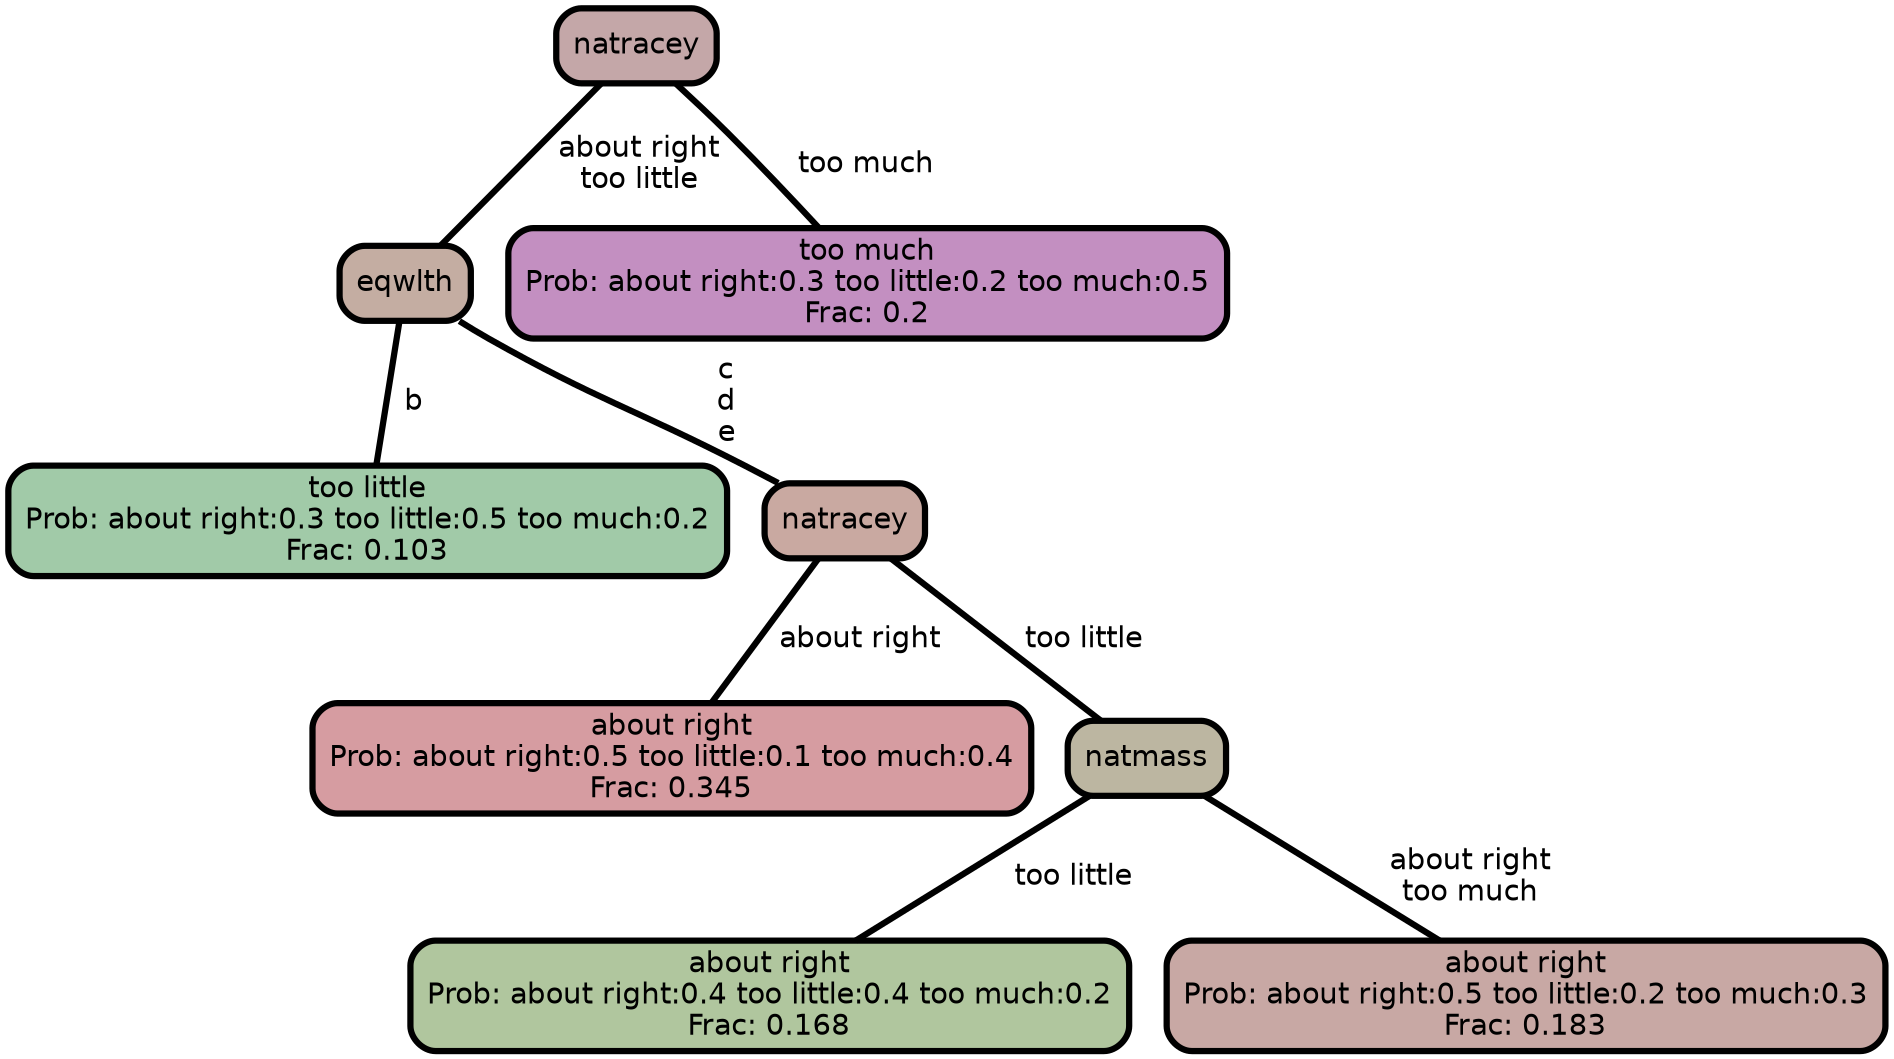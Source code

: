graph Tree {
node [shape=box, style="filled, rounded",color="black",penwidth="3",fontcolor="black",                 fontname=helvetica] ;
graph [ranksep="0 equally", splines=straight,                 bgcolor=transparent, dpi=200] ;
edge [fontname=helvetica, color=black] ;
0 [label="too little
Prob: about right:0.3 too little:0.5 too much:0.2
Frac: 0.103", fillcolor="#a1caa8"] ;
1 [label="eqwlth", fillcolor="#c4ada2"] ;
2 [label="about right
Prob: about right:0.5 too little:0.1 too much:0.4
Frac: 0.345", fillcolor="#d69ca1"] ;
3 [label="natracey", fillcolor="#c9a9a1"] ;
4 [label="about right
Prob: about right:0.4 too little:0.4 too much:0.2
Frac: 0.168", fillcolor="#b0c69e"] ;
5 [label="natmass", fillcolor="#bcb6a1"] ;
6 [label="about right
Prob: about right:0.5 too little:0.2 too much:0.3
Frac: 0.183", fillcolor="#c8a8a4"] ;
7 [label="natracey", fillcolor="#c4a7a8"] ;
8 [label="too much
Prob: about right:0.3 too little:0.2 too much:0.5
Frac: 0.2", fillcolor="#c38fc1"] ;
1 -- 0 [label=" b",penwidth=3] ;
1 -- 3 [label=" c\n d\n e",penwidth=3] ;
3 -- 2 [label=" about right",penwidth=3] ;
3 -- 5 [label=" too little",penwidth=3] ;
5 -- 4 [label=" too little",penwidth=3] ;
5 -- 6 [label=" about right\n too much",penwidth=3] ;
7 -- 1 [label=" about right\n too little",penwidth=3] ;
7 -- 8 [label=" too much",penwidth=3] ;
{rank = same;}}